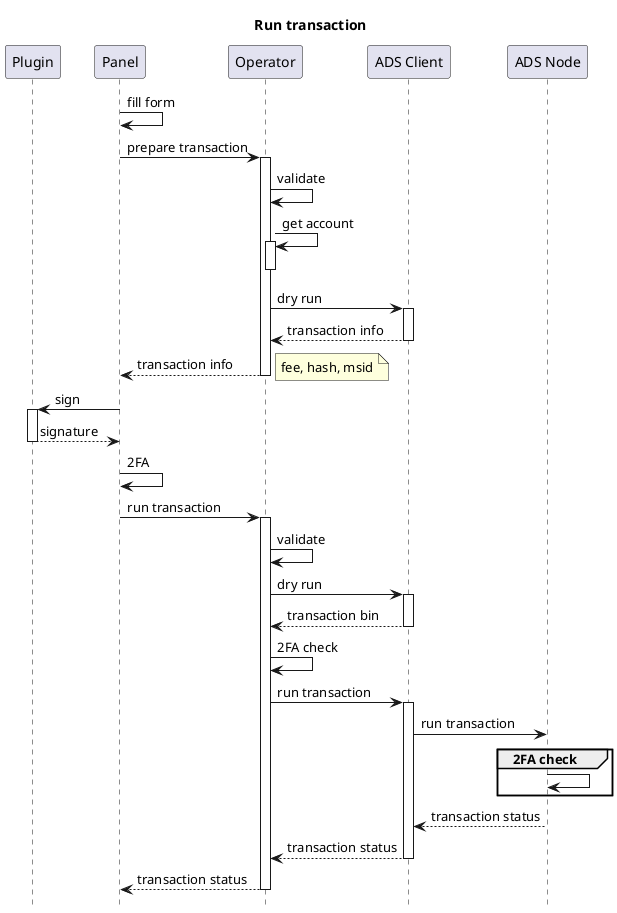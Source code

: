 @startuml
hide footbox
title Run transaction

participant Plugin
participant Panel
participant Operator
participant "ADS Client" as ADS
participant "ADS Node" as Node

Panel -> Panel: fill form

Panel -> Operator: prepare transaction
activate Operator
Operator -> Operator: validate
Operator -> Operator: get account
activate Operator
deactivate Operator
Operator -> ADS: dry run
activate ADS
ADS --> Operator: transaction info
deactivate ADS
Operator --> Panel: transaction info
note right: fee, hash, msid
deactivate Operator

Panel -> Plugin: sign
activate Plugin
Plugin --> Panel: signature
deactivate Plugin

Panel -> Panel: 2FA

Panel -> Operator: run transaction
activate Operator
Operator -> Operator: validate
Operator -> ADS: dry run
activate ADS
ADS --> Operator: transaction bin
deactivate ADS
Operator -> Operator: 2FA check
Operator -> ADS: run transaction
activate ADS
ADS -> Node: run transaction
group 2FA check
Node -> Node
end
Node --> ADS: transaction status
ADS --> Operator: transaction status
deactivate ADS
Operator --> Panel: transaction status
deactivate Operator

@enduml